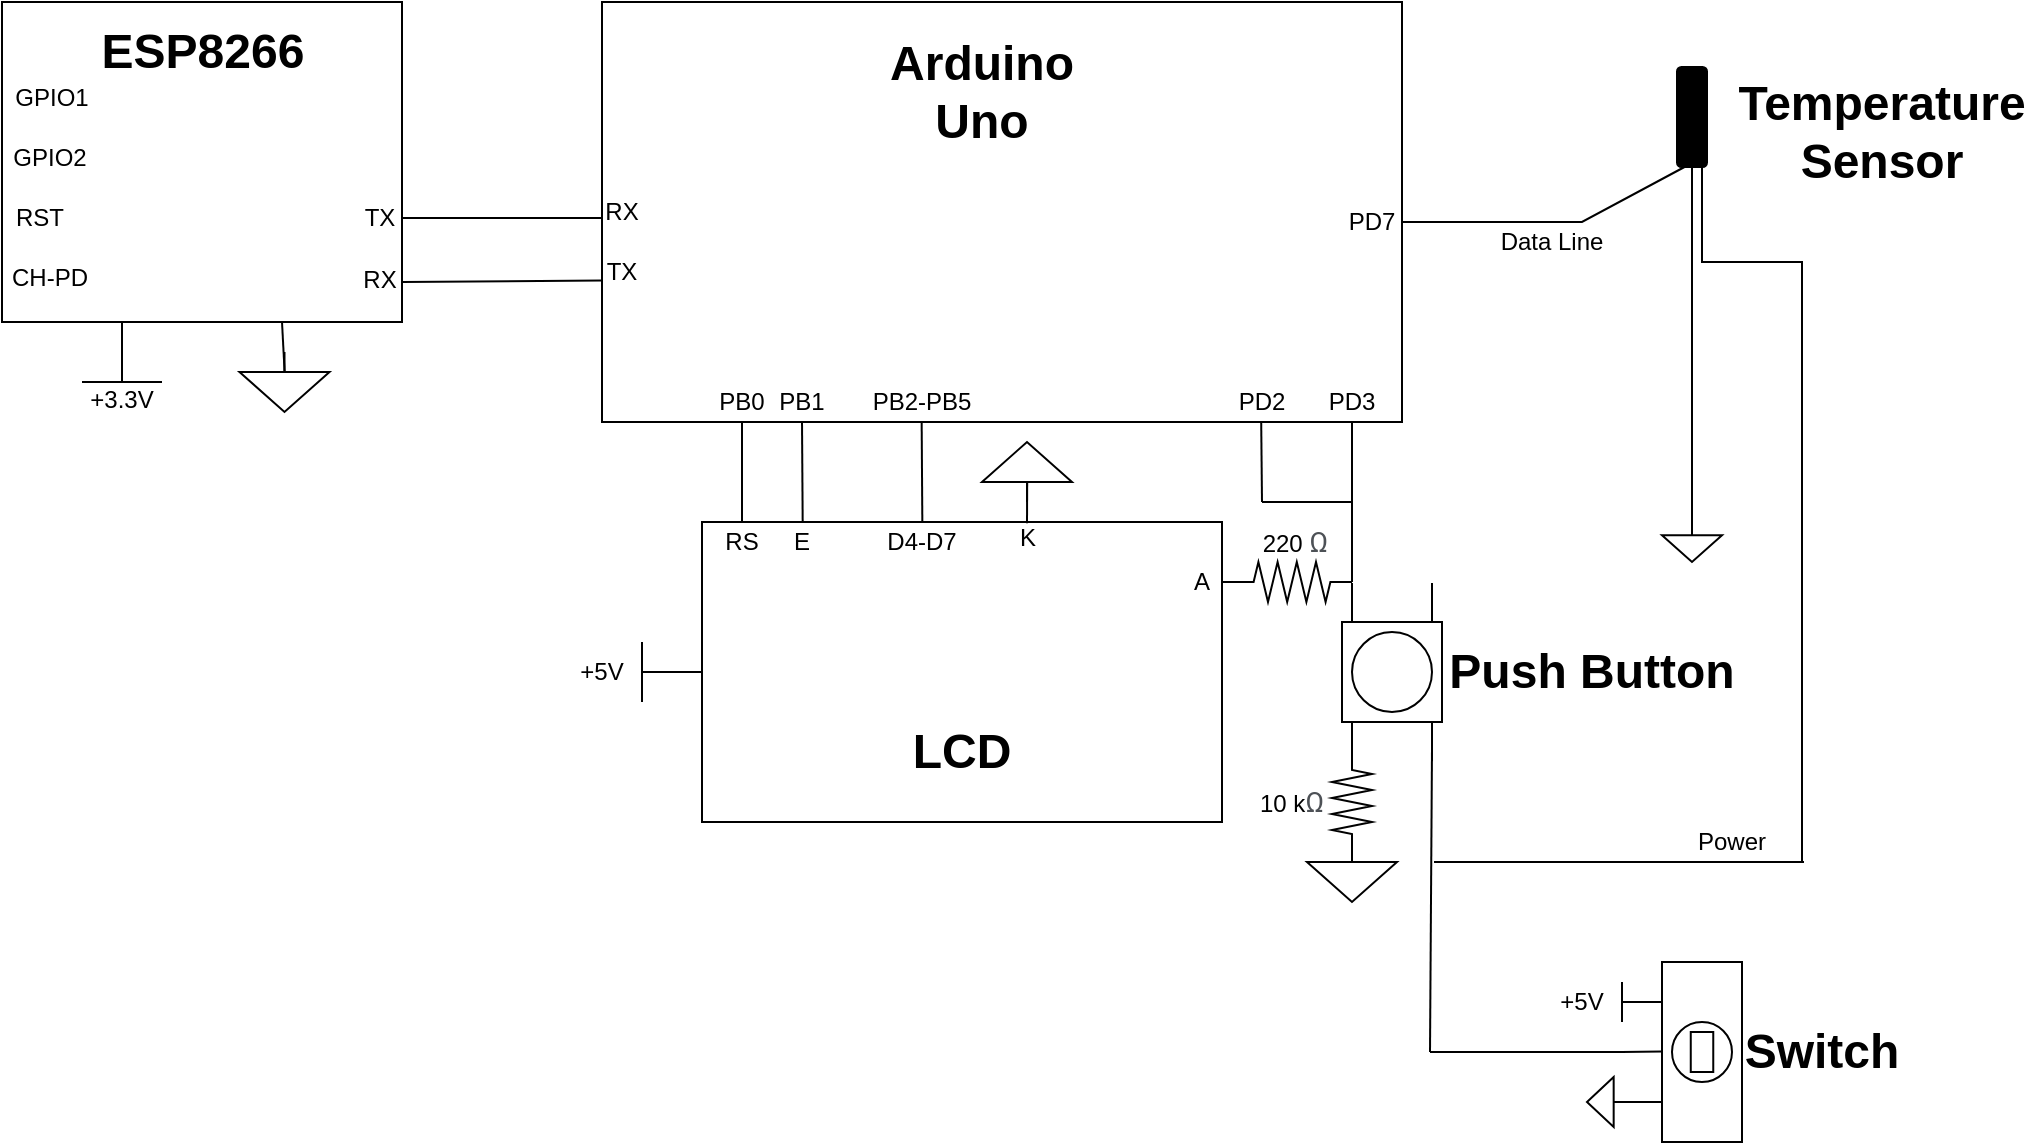 <mxfile version="20.3.6" type="device"><diagram id="NusvKPNC6cOUka8G7vkE" name="Page-1"><mxGraphModel dx="1186" dy="663" grid="1" gridSize="10" guides="1" tooltips="1" connect="1" arrows="1" fold="1" page="1" pageScale="1" pageWidth="1100" pageHeight="850" math="0" shadow="0"><root><mxCell id="0"/><mxCell id="1" parent="0"/><mxCell id="DvFvU0p-4gTX2AwILsLm-4" value="" style="rounded=0;whiteSpace=wrap;html=1;fontFamily=Helvetica;" parent="1" vertex="1"><mxGeometry x="410" y="430" width="260" height="150" as="geometry"/></mxCell><mxCell id="DvFvU0p-4gTX2AwILsLm-5" value="&lt;font style=&quot;font-size: 24px;&quot;&gt;&lt;b&gt;LCD&lt;/b&gt;&lt;/font&gt;" style="text;html=1;strokeColor=none;fillColor=none;align=center;verticalAlign=middle;whiteSpace=wrap;rounded=0;fontFamily=Helvetica;" parent="1" vertex="1"><mxGeometry x="510" y="530" width="60" height="30" as="geometry"/></mxCell><mxCell id="DvFvU0p-4gTX2AwILsLm-6" value="" style="rounded=0;whiteSpace=wrap;html=1;fontFamily=Helvetica;fontSize=24;" parent="1" vertex="1"><mxGeometry x="360" y="170" width="400" height="210" as="geometry"/></mxCell><mxCell id="DvFvU0p-4gTX2AwILsLm-7" value="&lt;b&gt;Arduino Uno&lt;/b&gt;" style="text;html=1;strokeColor=none;fillColor=none;align=center;verticalAlign=middle;whiteSpace=wrap;rounded=0;fontFamily=Helvetica;fontSize=24;" parent="1" vertex="1"><mxGeometry x="520" y="200" width="60" height="30" as="geometry"/></mxCell><mxCell id="DvFvU0p-4gTX2AwILsLm-8" value="" style="rounded=0;whiteSpace=wrap;html=1;fontFamily=Helvetica;fontSize=24;" parent="1" vertex="1"><mxGeometry x="890" y="650" width="40" height="90" as="geometry"/></mxCell><mxCell id="DvFvU0p-4gTX2AwILsLm-9" value="" style="ellipse;whiteSpace=wrap;html=1;fontFamily=Helvetica;fontSize=24;" parent="1" vertex="1"><mxGeometry x="895" y="680" width="30" height="30" as="geometry"/></mxCell><mxCell id="DvFvU0p-4gTX2AwILsLm-10" value="" style="endArrow=none;html=1;rounded=0;fontFamily=Helvetica;fontSize=24;exitX=-0.006;exitY=0.222;exitDx=0;exitDy=0;exitPerimeter=0;" parent="1" source="DvFvU0p-4gTX2AwILsLm-8" edge="1"><mxGeometry width="50" height="50" relative="1" as="geometry"><mxPoint x="880" y="670" as="sourcePoint"/><mxPoint x="870" y="670" as="targetPoint"/><Array as="points"/></mxGeometry></mxCell><mxCell id="DvFvU0p-4gTX2AwILsLm-11" value="" style="endArrow=none;html=1;rounded=0;fontFamily=Helvetica;fontSize=24;exitX=0;exitY=0.25;exitDx=0;exitDy=0;" parent="1" edge="1"><mxGeometry width="50" height="50" relative="1" as="geometry"><mxPoint x="890" y="694.75" as="sourcePoint"/><mxPoint x="870" y="695" as="targetPoint"/></mxGeometry></mxCell><mxCell id="DvFvU0p-4gTX2AwILsLm-12" value="" style="endArrow=none;html=1;rounded=0;fontFamily=Helvetica;fontSize=24;exitX=0;exitY=0.25;exitDx=0;exitDy=0;" parent="1" edge="1"><mxGeometry width="50" height="50" relative="1" as="geometry"><mxPoint x="890" y="720" as="sourcePoint"/><mxPoint x="871" y="720" as="targetPoint"/></mxGeometry></mxCell><mxCell id="DvFvU0p-4gTX2AwILsLm-13" value="&lt;b&gt;Switch&lt;/b&gt;" style="text;html=1;strokeColor=none;fillColor=none;align=center;verticalAlign=middle;whiteSpace=wrap;rounded=0;fontFamily=Helvetica;fontSize=24;" parent="1" vertex="1"><mxGeometry x="940" y="680" width="60" height="30" as="geometry"/></mxCell><mxCell id="DvFvU0p-4gTX2AwILsLm-14" value="" style="whiteSpace=wrap;html=1;aspect=fixed;fontFamily=Helvetica;fontSize=24;" parent="1" vertex="1"><mxGeometry x="730" y="480" width="50" height="50" as="geometry"/></mxCell><mxCell id="DvFvU0p-4gTX2AwILsLm-15" value="" style="ellipse;whiteSpace=wrap;html=1;aspect=fixed;fontFamily=Helvetica;fontSize=24;" parent="1" vertex="1"><mxGeometry x="735" y="485" width="40" height="40" as="geometry"/></mxCell><mxCell id="DvFvU0p-4gTX2AwILsLm-16" value="" style="endArrow=none;html=1;rounded=0;fontFamily=Helvetica;fontSize=24;" parent="1" edge="1"><mxGeometry width="50" height="50" relative="1" as="geometry"><mxPoint x="735" y="480" as="sourcePoint"/><mxPoint x="735.0" y="460.5" as="targetPoint"/></mxGeometry></mxCell><mxCell id="DvFvU0p-4gTX2AwILsLm-17" value="" style="endArrow=none;html=1;rounded=0;fontFamily=Helvetica;fontSize=24;" parent="1" edge="1"><mxGeometry width="50" height="50" relative="1" as="geometry"><mxPoint x="775" y="480.0" as="sourcePoint"/><mxPoint x="775.0" y="460.5" as="targetPoint"/></mxGeometry></mxCell><mxCell id="DvFvU0p-4gTX2AwILsLm-18" value="" style="endArrow=none;html=1;rounded=0;fontFamily=Helvetica;fontSize=24;" parent="1" edge="1"><mxGeometry width="50" height="50" relative="1" as="geometry"><mxPoint x="735" y="549.5" as="sourcePoint"/><mxPoint x="735.0" y="530" as="targetPoint"/></mxGeometry></mxCell><mxCell id="DvFvU0p-4gTX2AwILsLm-19" value="" style="endArrow=none;html=1;rounded=0;fontFamily=Helvetica;fontSize=24;" parent="1" edge="1"><mxGeometry width="50" height="50" relative="1" as="geometry"><mxPoint x="775" y="549.5" as="sourcePoint"/><mxPoint x="775.0" y="530" as="targetPoint"/></mxGeometry></mxCell><mxCell id="DvFvU0p-4gTX2AwILsLm-20" value="&lt;b&gt;Push&lt;/b&gt; &lt;b&gt;Button&lt;/b&gt;" style="text;html=1;strokeColor=none;fillColor=none;align=center;verticalAlign=middle;whiteSpace=wrap;rounded=0;fontFamily=Helvetica;fontSize=24;" parent="1" vertex="1"><mxGeometry x="780" y="485" width="150" height="40" as="geometry"/></mxCell><mxCell id="HwvzVzuiPJZkr7MbRtdN-3" style="edgeStyle=orthogonalEdgeStyle;rounded=0;orthogonalLoop=1;jettySize=auto;html=1;exitX=0;exitY=0.5;exitDx=0;exitDy=0;endArrow=none;endFill=0;" parent="1" source="DvFvU0p-4gTX2AwILsLm-24" edge="1"><mxGeometry relative="1" as="geometry"><mxPoint x="960" y="540" as="targetPoint"/><Array as="points"><mxPoint x="905" y="240"/><mxPoint x="910" y="240"/><mxPoint x="910" y="300"/><mxPoint x="960" y="300"/></Array></mxGeometry></mxCell><mxCell id="DvFvU0p-4gTX2AwILsLm-24" value="" style="rounded=1;whiteSpace=wrap;html=1;fontFamily=Helvetica;fontSize=24;fillColor=#000000;rotation=-90;" parent="1" vertex="1"><mxGeometry x="880" y="220" width="50" height="15" as="geometry"/></mxCell><mxCell id="DvFvU0p-4gTX2AwILsLm-27" value="&lt;b&gt;Temperature Sensor&lt;/b&gt;" style="text;html=1;strokeColor=none;fillColor=none;align=center;verticalAlign=middle;whiteSpace=wrap;rounded=0;fontFamily=Helvetica;fontSize=24;" parent="1" vertex="1"><mxGeometry x="970" y="200" width="60" height="70" as="geometry"/></mxCell><mxCell id="DvFvU0p-4gTX2AwILsLm-28" value="" style="rounded=0;whiteSpace=wrap;html=1;fontFamily=Helvetica;fontSize=24;fillColor=#FFFFFF;" parent="1" vertex="1"><mxGeometry x="60" y="170" width="200" height="160" as="geometry"/></mxCell><mxCell id="DvFvU0p-4gTX2AwILsLm-29" value="&lt;b&gt;ESP8266&lt;/b&gt;" style="text;html=1;strokeColor=none;fillColor=none;align=center;verticalAlign=middle;whiteSpace=wrap;rounded=0;fontFamily=Helvetica;fontSize=24;" parent="1" vertex="1"><mxGeometry x="103.75" y="170" width="112.5" height="50" as="geometry"/></mxCell><mxCell id="DvFvU0p-4gTX2AwILsLm-31" value="" style="endArrow=none;html=1;rounded=0;shadow=0;sketch=0;fontFamily=Helvetica;fontSize=24;startSize=15;endSize=18;" parent="1" edge="1"><mxGeometry width="50" height="50" relative="1" as="geometry"><mxPoint x="260" y="278" as="sourcePoint"/><mxPoint x="360" y="278" as="targetPoint"/></mxGeometry></mxCell><mxCell id="DvFvU0p-4gTX2AwILsLm-32" value="" style="endArrow=none;html=1;rounded=0;shadow=0;sketch=0;fontFamily=Helvetica;fontSize=24;startSize=15;endSize=18;entryX=0;entryY=0.663;entryDx=0;entryDy=0;entryPerimeter=0;" parent="1" target="DvFvU0p-4gTX2AwILsLm-6" edge="1"><mxGeometry width="50" height="50" relative="1" as="geometry"><mxPoint x="260" y="310" as="sourcePoint"/><mxPoint x="370" y="288" as="targetPoint"/></mxGeometry></mxCell><mxCell id="DvFvU0p-4gTX2AwILsLm-33" value="RX" style="text;html=1;strokeColor=none;fillColor=none;align=center;verticalAlign=middle;whiteSpace=wrap;rounded=0;fontFamily=Helvetica;fontSize=12;" parent="1" vertex="1"><mxGeometry x="350" y="260" width="40" height="30" as="geometry"/></mxCell><mxCell id="DvFvU0p-4gTX2AwILsLm-34" value="TX" style="text;html=1;strokeColor=none;fillColor=none;align=center;verticalAlign=middle;whiteSpace=wrap;rounded=0;fontFamily=Helvetica;fontSize=12;" parent="1" vertex="1"><mxGeometry x="355" y="290" width="30" height="30" as="geometry"/></mxCell><mxCell id="DvFvU0p-4gTX2AwILsLm-35" value="&lt;font style=&quot;font-size: 12px;&quot;&gt;RX&lt;/font&gt;" style="text;html=1;strokeColor=none;fillColor=none;align=center;verticalAlign=middle;whiteSpace=wrap;rounded=0;fontFamily=Helvetica;fontSize=24;" parent="1" vertex="1"><mxGeometry x="218.75" y="290" width="60" height="30" as="geometry"/></mxCell><mxCell id="DvFvU0p-4gTX2AwILsLm-36" value="&lt;font style=&quot;font-size: 12px;&quot;&gt;TX&lt;/font&gt;" style="text;html=1;strokeColor=none;fillColor=none;align=center;verticalAlign=middle;whiteSpace=wrap;rounded=0;fontFamily=Helvetica;fontSize=22;" parent="1" vertex="1"><mxGeometry x="233.75" y="260" width="30" height="30" as="geometry"/></mxCell><mxCell id="DvFvU0p-4gTX2AwILsLm-37" value="" style="endArrow=none;html=1;rounded=0;shadow=0;sketch=0;fontFamily=Helvetica;fontSize=24;startSize=15;endSize=18;" parent="1" edge="1"><mxGeometry width="50" height="50" relative="1" as="geometry"><mxPoint x="120" y="360" as="sourcePoint"/><mxPoint x="120" y="330" as="targetPoint"/></mxGeometry></mxCell><mxCell id="DvFvU0p-4gTX2AwILsLm-38" value="" style="endArrow=none;html=1;rounded=0;shadow=0;sketch=0;fontFamily=Helvetica;fontSize=24;startSize=15;endSize=18;startArrow=none;" parent="1" edge="1"><mxGeometry width="50" height="50" relative="1" as="geometry"><mxPoint x="100" y="360" as="sourcePoint"/><mxPoint x="140" y="360" as="targetPoint"/><Array as="points"><mxPoint x="120" y="360"/></Array></mxGeometry></mxCell><mxCell id="DvFvU0p-4gTX2AwILsLm-40" value="" style="endArrow=none;html=1;rounded=0;shadow=0;sketch=0;fontFamily=Helvetica;fontSize=24;startSize=15;endSize=18;entryX=0.7;entryY=1;entryDx=0;entryDy=0;entryPerimeter=0;exitX=0.501;exitY=0.32;exitDx=0;exitDy=0;exitPerimeter=0;" parent="1" source="5ilpkRm9dvbZRDHHsBgP-14" target="DvFvU0p-4gTX2AwILsLm-28" edge="1"><mxGeometry width="50" height="50" relative="1" as="geometry"><mxPoint x="200" y="360" as="sourcePoint"/><mxPoint x="220" y="370" as="targetPoint"/></mxGeometry></mxCell><mxCell id="DvFvU0p-4gTX2AwILsLm-39" value="&lt;font style=&quot;font-size: 12px;&quot;&gt;+3.3V&lt;/font&gt;" style="text;html=1;strokeColor=none;fillColor=none;align=center;verticalAlign=middle;whiteSpace=wrap;rounded=0;fontFamily=Helvetica;fontSize=24;" parent="1" vertex="1"><mxGeometry x="90" y="355" width="60" height="20" as="geometry"/></mxCell><mxCell id="5ilpkRm9dvbZRDHHsBgP-1" value="" style="endArrow=none;html=1;rounded=0;entryX=0.5;entryY=0;entryDx=0;entryDy=0;" parent="1" target="5ilpkRm9dvbZRDHHsBgP-8" edge="1"><mxGeometry width="50" height="50" relative="1" as="geometry"><mxPoint x="430" y="380" as="sourcePoint"/><mxPoint x="540" y="600" as="targetPoint"/></mxGeometry></mxCell><mxCell id="5ilpkRm9dvbZRDHHsBgP-2" value="" style="endArrow=none;html=1;rounded=0;entryX=0.113;entryY=0.004;entryDx=0;entryDy=0;entryPerimeter=0;exitX=0.208;exitY=1.001;exitDx=0;exitDy=0;exitPerimeter=0;" parent="1" edge="1"><mxGeometry width="50" height="50" relative="1" as="geometry"><mxPoint x="460.0" y="379.61" as="sourcePoint"/><mxPoint x="460.34" y="430" as="targetPoint"/></mxGeometry></mxCell><mxCell id="5ilpkRm9dvbZRDHHsBgP-3" value="" style="endArrow=none;html=1;rounded=0;entryX=0.113;entryY=0.004;entryDx=0;entryDy=0;entryPerimeter=0;exitX=0.208;exitY=1.001;exitDx=0;exitDy=0;exitPerimeter=0;" parent="1" edge="1"><mxGeometry width="50" height="50" relative="1" as="geometry"><mxPoint x="519.83" y="380.0" as="sourcePoint"/><mxPoint x="520.17" y="430.39" as="targetPoint"/></mxGeometry></mxCell><mxCell id="5ilpkRm9dvbZRDHHsBgP-8" value="RS" style="text;html=1;strokeColor=none;fillColor=none;align=center;verticalAlign=middle;whiteSpace=wrap;rounded=0;" parent="1" vertex="1"><mxGeometry x="420" y="430" width="20" height="20" as="geometry"/></mxCell><mxCell id="5ilpkRm9dvbZRDHHsBgP-11" value="E" style="text;html=1;strokeColor=none;fillColor=none;align=center;verticalAlign=middle;whiteSpace=wrap;rounded=0;" parent="1" vertex="1"><mxGeometry x="450" y="427.5" width="20" height="25" as="geometry"/></mxCell><mxCell id="5ilpkRm9dvbZRDHHsBgP-12" value="D4-D7" style="text;html=1;strokeColor=none;fillColor=none;align=center;verticalAlign=middle;whiteSpace=wrap;rounded=0;" parent="1" vertex="1"><mxGeometry x="490" y="425" width="60" height="30" as="geometry"/></mxCell><mxCell id="5ilpkRm9dvbZRDHHsBgP-13" value="" style="endArrow=none;html=1;rounded=0;exitX=0.498;exitY=0.35;exitDx=0;exitDy=0;exitPerimeter=0;entryX=0.625;entryY=0.004;entryDx=0;entryDy=0;entryPerimeter=0;" parent="1" source="5ilpkRm9dvbZRDHHsBgP-15" target="DvFvU0p-4gTX2AwILsLm-4" edge="1"><mxGeometry width="50" height="50" relative="1" as="geometry"><mxPoint x="520" y="400" as="sourcePoint"/><mxPoint x="523" y="430" as="targetPoint"/></mxGeometry></mxCell><mxCell id="5ilpkRm9dvbZRDHHsBgP-14" value="" style="pointerEvents=1;verticalLabelPosition=bottom;shadow=0;dashed=0;align=center;html=1;verticalAlign=top;shape=mxgraph.electrical.signal_sources.signal_ground;" parent="1" vertex="1"><mxGeometry x="178.75" y="345" width="45" height="30" as="geometry"/></mxCell><mxCell id="5ilpkRm9dvbZRDHHsBgP-15" value="" style="pointerEvents=1;verticalLabelPosition=bottom;shadow=0;dashed=0;align=center;html=1;verticalAlign=top;shape=mxgraph.electrical.signal_sources.signal_ground;rotation=-180;" parent="1" vertex="1"><mxGeometry x="550" y="390" width="45" height="30" as="geometry"/></mxCell><mxCell id="5ilpkRm9dvbZRDHHsBgP-16" value="K" style="text;html=1;strokeColor=none;fillColor=none;align=center;verticalAlign=middle;whiteSpace=wrap;rounded=0;" parent="1" vertex="1"><mxGeometry x="566.25" y="427.5" width="13.75" height="20" as="geometry"/></mxCell><mxCell id="5ilpkRm9dvbZRDHHsBgP-17" value="" style="pointerEvents=1;verticalLabelPosition=bottom;shadow=0;dashed=0;align=center;html=1;verticalAlign=top;shape=mxgraph.electrical.resistors.resistor_2;" parent="1" vertex="1"><mxGeometry x="675" y="450" width="60" height="20" as="geometry"/></mxCell><mxCell id="5ilpkRm9dvbZRDHHsBgP-18" value="" style="endArrow=none;html=1;rounded=0;entryX=0.069;entryY=0.497;entryDx=0;entryDy=0;entryPerimeter=0;" parent="1" target="5ilpkRm9dvbZRDHHsBgP-17" edge="1"><mxGeometry width="50" height="50" relative="1" as="geometry"><mxPoint x="670" y="460" as="sourcePoint"/><mxPoint x="720" y="410" as="targetPoint"/></mxGeometry></mxCell><mxCell id="5ilpkRm9dvbZRDHHsBgP-20" value="A" style="text;html=1;strokeColor=none;fillColor=none;align=center;verticalAlign=middle;whiteSpace=wrap;rounded=0;" parent="1" vertex="1"><mxGeometry x="645" y="447.5" width="30" height="25" as="geometry"/></mxCell><mxCell id="5ilpkRm9dvbZRDHHsBgP-21" value="PB2-PB5" style="text;html=1;strokeColor=none;fillColor=none;align=center;verticalAlign=middle;whiteSpace=wrap;rounded=0;" parent="1" vertex="1"><mxGeometry x="490" y="360" width="60" height="20" as="geometry"/></mxCell><mxCell id="5ilpkRm9dvbZRDHHsBgP-24" value="PB0" style="text;html=1;strokeColor=none;fillColor=none;align=center;verticalAlign=middle;whiteSpace=wrap;rounded=0;" parent="1" vertex="1"><mxGeometry x="415" y="355" width="30" height="30" as="geometry"/></mxCell><mxCell id="5ilpkRm9dvbZRDHHsBgP-25" value="PB1" style="text;html=1;strokeColor=none;fillColor=none;align=center;verticalAlign=middle;whiteSpace=wrap;rounded=0;" parent="1" vertex="1"><mxGeometry x="440" y="357.5" width="40" height="25" as="geometry"/></mxCell><mxCell id="5ilpkRm9dvbZRDHHsBgP-26" value="" style="endArrow=none;html=1;rounded=0;exitX=0;exitY=0.5;exitDx=0;exitDy=0;" parent="1" source="DvFvU0p-4gTX2AwILsLm-4" edge="1"><mxGeometry width="50" height="50" relative="1" as="geometry"><mxPoint x="470" y="540" as="sourcePoint"/><mxPoint x="380" y="505" as="targetPoint"/></mxGeometry></mxCell><mxCell id="5ilpkRm9dvbZRDHHsBgP-27" value="" style="endArrow=none;html=1;rounded=0;" parent="1" edge="1"><mxGeometry width="50" height="50" relative="1" as="geometry"><mxPoint x="380" y="520" as="sourcePoint"/><mxPoint x="380" y="490" as="targetPoint"/></mxGeometry></mxCell><mxCell id="5ilpkRm9dvbZRDHHsBgP-28" value="+5V" style="text;html=1;strokeColor=none;fillColor=none;align=center;verticalAlign=middle;whiteSpace=wrap;rounded=0;" parent="1" vertex="1"><mxGeometry x="340" y="490" width="40" height="30" as="geometry"/></mxCell><mxCell id="5ilpkRm9dvbZRDHHsBgP-29" value="" style="endArrow=none;html=1;rounded=0;fontSize=12;entryX=1;entryY=0.5;entryDx=0;entryDy=0;entryPerimeter=0;" parent="1" target="5ilpkRm9dvbZRDHHsBgP-17" edge="1"><mxGeometry width="50" height="50" relative="1" as="geometry"><mxPoint x="735" y="380" as="sourcePoint"/><mxPoint x="690" y="420" as="targetPoint"/><Array as="points"><mxPoint x="735" y="420"/></Array></mxGeometry></mxCell><mxCell id="5ilpkRm9dvbZRDHHsBgP-32" value="" style="endArrow=none;html=1;rounded=0;fontSize=12;entryX=0.824;entryY=1;entryDx=0;entryDy=0;entryPerimeter=0;" parent="1" target="DvFvU0p-4gTX2AwILsLm-6" edge="1"><mxGeometry width="50" height="50" relative="1" as="geometry"><mxPoint x="690" y="420" as="sourcePoint"/><mxPoint x="740" y="360" as="targetPoint"/></mxGeometry></mxCell><mxCell id="5ilpkRm9dvbZRDHHsBgP-33" value="" style="endArrow=none;html=1;rounded=0;fontSize=12;" parent="1" edge="1"><mxGeometry width="50" height="50" relative="1" as="geometry"><mxPoint x="735" y="420" as="sourcePoint"/><mxPoint x="690" y="420" as="targetPoint"/></mxGeometry></mxCell><mxCell id="5ilpkRm9dvbZRDHHsBgP-34" value="PD2" style="text;html=1;strokeColor=none;fillColor=none;align=center;verticalAlign=middle;whiteSpace=wrap;rounded=0;fontSize=12;" parent="1" vertex="1"><mxGeometry x="675" y="360" width="30" height="20" as="geometry"/></mxCell><mxCell id="5ilpkRm9dvbZRDHHsBgP-35" value="PD3" style="text;html=1;strokeColor=none;fillColor=none;align=center;verticalAlign=middle;whiteSpace=wrap;rounded=0;fontSize=12;" parent="1" vertex="1"><mxGeometry x="705" y="355" width="60" height="30" as="geometry"/></mxCell><mxCell id="5ilpkRm9dvbZRDHHsBgP-36" value="" style="endArrow=none;html=1;rounded=0;fontSize=12;" parent="1" edge="1"><mxGeometry width="50" height="50" relative="1" as="geometry"><mxPoint x="774" y="695" as="sourcePoint"/><mxPoint x="775" y="543" as="targetPoint"/></mxGeometry></mxCell><mxCell id="5ilpkRm9dvbZRDHHsBgP-37" value="" style="endArrow=none;html=1;rounded=0;fontSize=12;" parent="1" edge="1"><mxGeometry width="50" height="50" relative="1" as="geometry"><mxPoint x="774" y="695" as="sourcePoint"/><mxPoint x="871" y="695" as="targetPoint"/></mxGeometry></mxCell><mxCell id="5ilpkRm9dvbZRDHHsBgP-38" value="" style="pointerEvents=1;verticalLabelPosition=bottom;shadow=0;dashed=0;align=center;html=1;verticalAlign=top;shape=mxgraph.electrical.resistors.resistor_2;fontSize=12;rotation=-90;" parent="1" vertex="1"><mxGeometry x="710" y="560" width="50" height="20" as="geometry"/></mxCell><mxCell id="5ilpkRm9dvbZRDHHsBgP-39" value="" style="pointerEvents=1;verticalLabelPosition=bottom;shadow=0;dashed=0;align=center;html=1;verticalAlign=top;shape=mxgraph.electrical.signal_sources.signal_ground;fontSize=12;" parent="1" vertex="1"><mxGeometry x="712.5" y="590" width="45" height="30" as="geometry"/></mxCell><mxCell id="5ilpkRm9dvbZRDHHsBgP-40" value="" style="pointerEvents=1;verticalLabelPosition=bottom;shadow=0;dashed=0;align=center;html=1;verticalAlign=top;shape=mxgraph.electrical.signal_sources.signal_ground;fontSize=12;rotation=90;" parent="1" vertex="1"><mxGeometry x="850" y="710" width="25" height="20" as="geometry"/></mxCell><mxCell id="5ilpkRm9dvbZRDHHsBgP-41" value="" style="endArrow=none;html=1;rounded=0;fontSize=12;" parent="1" edge="1"><mxGeometry width="50" height="50" relative="1" as="geometry"><mxPoint x="870" y="680" as="sourcePoint"/><mxPoint x="870" y="660" as="targetPoint"/></mxGeometry></mxCell><mxCell id="5ilpkRm9dvbZRDHHsBgP-42" value="+5V" style="text;html=1;strokeColor=none;fillColor=none;align=center;verticalAlign=middle;whiteSpace=wrap;rounded=0;fontSize=12;" parent="1" vertex="1"><mxGeometry x="830" y="660" width="40" height="20" as="geometry"/></mxCell><mxCell id="5ilpkRm9dvbZRDHHsBgP-43" value="" style="pointerEvents=1;verticalLabelPosition=bottom;shadow=0;dashed=0;align=center;html=1;verticalAlign=top;shape=mxgraph.electrical.signal_sources.signal_ground;fontSize=12;rotation=0;" parent="1" vertex="1"><mxGeometry x="890" y="430" width="30" height="20" as="geometry"/></mxCell><mxCell id="5ilpkRm9dvbZRDHHsBgP-46" value="" style="endArrow=none;html=1;rounded=0;fontSize=12;" parent="1" edge="1"><mxGeometry width="50" height="50" relative="1" as="geometry"><mxPoint x="960" y="460" as="sourcePoint"/><mxPoint x="960" y="600" as="targetPoint"/></mxGeometry></mxCell><mxCell id="5ilpkRm9dvbZRDHHsBgP-47" value="" style="endArrow=none;html=1;rounded=0;fontSize=12;" parent="1" edge="1"><mxGeometry width="50" height="50" relative="1" as="geometry"><mxPoint x="776" y="600" as="sourcePoint"/><mxPoint x="961" y="600" as="targetPoint"/></mxGeometry></mxCell><mxCell id="HwvzVzuiPJZkr7MbRtdN-4" value="" style="endArrow=none;html=1;rounded=0;exitX=0.5;exitY=0;exitDx=0;exitDy=0;exitPerimeter=0;entryX=0;entryY=0.5;entryDx=0;entryDy=0;" parent="1" source="5ilpkRm9dvbZRDHHsBgP-43" target="DvFvU0p-4gTX2AwILsLm-24" edge="1"><mxGeometry width="50" height="50" relative="1" as="geometry"><mxPoint x="905" y="400" as="sourcePoint"/><mxPoint x="905" y="270" as="targetPoint"/></mxGeometry></mxCell><mxCell id="HwvzVzuiPJZkr7MbRtdN-9" value="10 k&lt;span style=&quot;color: rgb(77, 81, 86); font-family: Roboto, arial, sans-serif; font-size: 14px; text-align: left; background-color: rgb(255, 255, 255);&quot;&gt;Ω&lt;/span&gt;" style="text;html=1;strokeColor=none;fillColor=none;align=center;verticalAlign=middle;whiteSpace=wrap;rounded=0;fontSize=12;" parent="1" vertex="1"><mxGeometry x="685" y="550" width="40" height="40" as="geometry"/></mxCell><mxCell id="HwvzVzuiPJZkr7MbRtdN-10" value="&amp;nbsp;220&amp;nbsp;&lt;span style=&quot;color: rgb(77, 81, 86); font-family: Roboto, arial, sans-serif; font-size: 14px; text-align: left; background-color: rgb(255, 255, 255);&quot;&gt;Ω&lt;/span&gt;" style="text;html=1;strokeColor=none;fillColor=none;align=center;verticalAlign=middle;whiteSpace=wrap;rounded=0;fontSize=12;" parent="1" vertex="1"><mxGeometry x="685" y="420" width="40" height="40" as="geometry"/></mxCell><mxCell id="HwvzVzuiPJZkr7MbRtdN-12" value="&lt;font style=&quot;font-size: 12px;&quot;&gt;GPIO1&lt;/font&gt;" style="text;html=1;strokeColor=none;fillColor=none;align=center;verticalAlign=middle;whiteSpace=wrap;rounded=0;fontFamily=Helvetica;fontSize=22;" parent="1" vertex="1"><mxGeometry x="70" y="200" width="30" height="30" as="geometry"/></mxCell><mxCell id="HwvzVzuiPJZkr7MbRtdN-13" value="&lt;font style=&quot;font-size: 12px;&quot;&gt;GPIO2&lt;/font&gt;" style="text;html=1;strokeColor=none;fillColor=none;align=center;verticalAlign=middle;whiteSpace=wrap;rounded=0;fontFamily=Helvetica;fontSize=22;" parent="1" vertex="1"><mxGeometry x="68.75" y="230" width="30" height="30" as="geometry"/></mxCell><mxCell id="HwvzVzuiPJZkr7MbRtdN-14" value="&lt;font style=&quot;font-size: 12px;&quot;&gt;RST&lt;/font&gt;" style="text;html=1;strokeColor=none;fillColor=none;align=center;verticalAlign=middle;whiteSpace=wrap;rounded=0;fontFamily=Helvetica;fontSize=22;" parent="1" vertex="1"><mxGeometry x="63.75" y="260" width="30" height="30" as="geometry"/></mxCell><mxCell id="HwvzVzuiPJZkr7MbRtdN-15" value="&lt;font style=&quot;font-size: 12px;&quot;&gt;CH-PD&lt;/font&gt;" style="text;html=1;strokeColor=none;fillColor=none;align=center;verticalAlign=middle;whiteSpace=wrap;rounded=0;fontFamily=Helvetica;fontSize=22;" parent="1" vertex="1"><mxGeometry x="63.75" y="290" width="40" height="30" as="geometry"/></mxCell><mxCell id="HwvzVzuiPJZkr7MbRtdN-18" value="" style="rounded=0;whiteSpace=wrap;html=1;" parent="1" vertex="1"><mxGeometry x="904.38" y="685" width="11.25" height="20" as="geometry"/></mxCell><mxCell id="HwvzVzuiPJZkr7MbRtdN-20" value="" style="endArrow=none;html=1;rounded=0;entryX=0;entryY=0.25;entryDx=0;entryDy=0;" parent="1" target="DvFvU0p-4gTX2AwILsLm-24" edge="1"><mxGeometry width="50" height="50" relative="1" as="geometry"><mxPoint x="760" y="280" as="sourcePoint"/><mxPoint x="900" y="260" as="targetPoint"/><Array as="points"><mxPoint x="850" y="280"/></Array></mxGeometry></mxCell><mxCell id="HwvzVzuiPJZkr7MbRtdN-21" value="PD7" style="text;html=1;strokeColor=none;fillColor=none;align=center;verticalAlign=middle;whiteSpace=wrap;rounded=0;fontSize=12;" parent="1" vertex="1"><mxGeometry x="730" y="270" width="30" height="20" as="geometry"/></mxCell><mxCell id="HwvzVzuiPJZkr7MbRtdN-22" value="Data Line" style="text;html=1;strokeColor=none;fillColor=none;align=center;verticalAlign=middle;whiteSpace=wrap;rounded=0;fontSize=12;" parent="1" vertex="1"><mxGeometry x="790" y="280" width="90" height="20" as="geometry"/></mxCell><mxCell id="HwvzVzuiPJZkr7MbRtdN-24" style="edgeStyle=orthogonalEdgeStyle;rounded=0;orthogonalLoop=1;jettySize=auto;html=1;exitX=0.5;exitY=1;exitDx=0;exitDy=0;endArrow=none;endFill=0;" parent="1" source="HwvzVzuiPJZkr7MbRtdN-22" target="HwvzVzuiPJZkr7MbRtdN-22" edge="1"><mxGeometry relative="1" as="geometry"/></mxCell><mxCell id="okAH4jFWPO7yQNCYoTTk-1" value="Power" style="text;html=1;strokeColor=none;fillColor=none;align=center;verticalAlign=middle;whiteSpace=wrap;rounded=0;fontSize=12;" vertex="1" parent="1"><mxGeometry x="880" y="580" width="90" height="20" as="geometry"/></mxCell></root></mxGraphModel></diagram></mxfile>